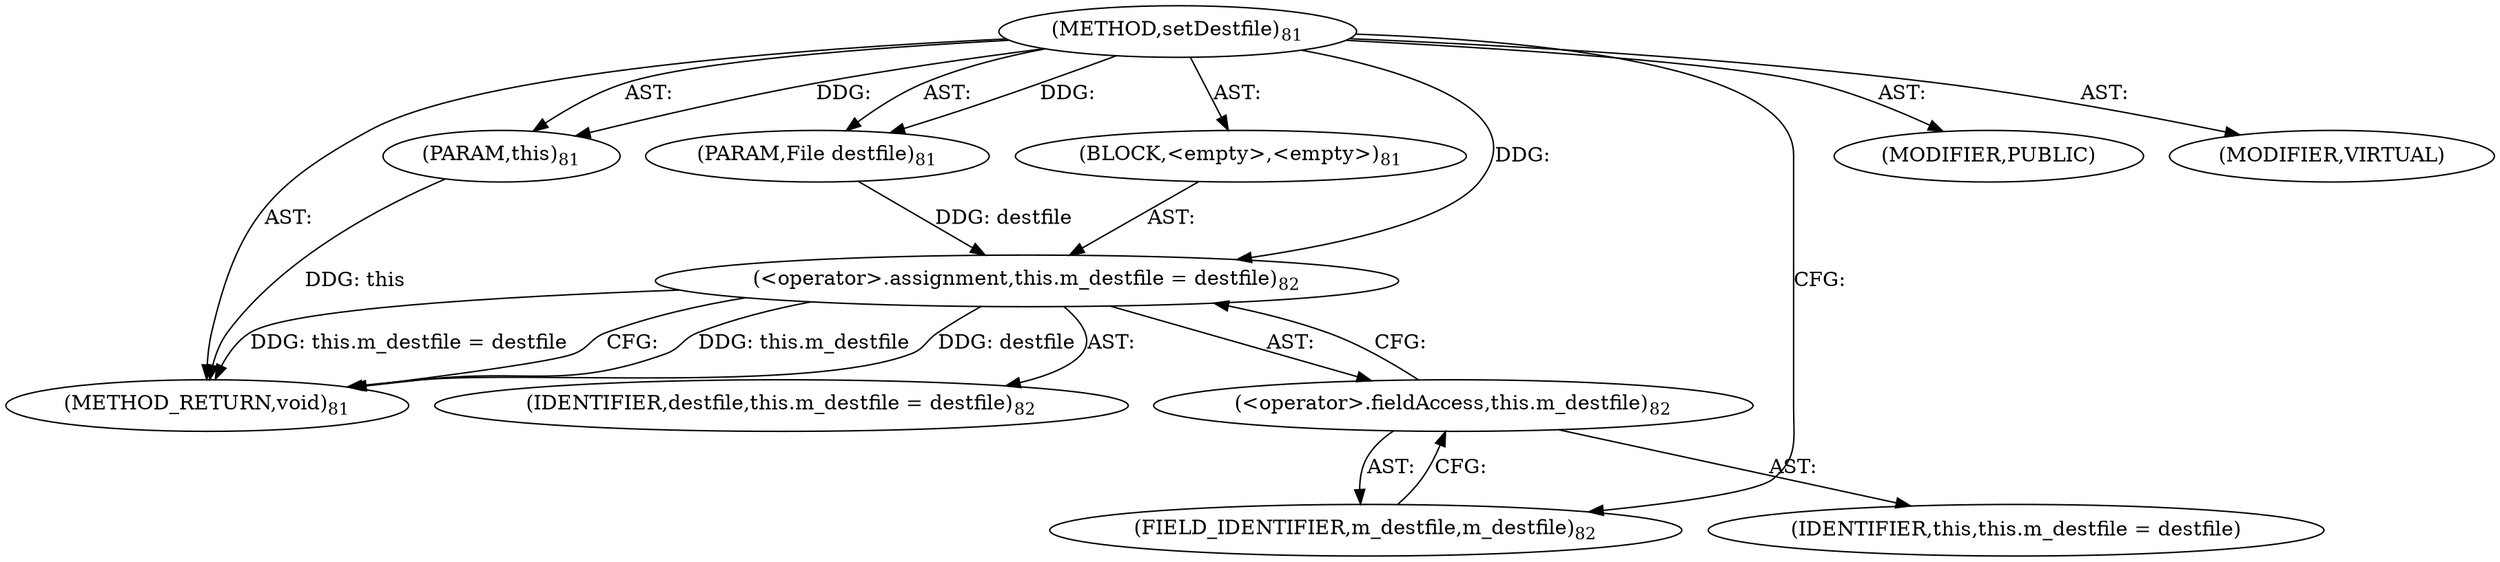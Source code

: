 digraph "setDestfile" {  
"111669149697" [label = <(METHOD,setDestfile)<SUB>81</SUB>> ]
"115964116995" [label = <(PARAM,this)<SUB>81</SUB>> ]
"115964116996" [label = <(PARAM,File destfile)<SUB>81</SUB>> ]
"25769803777" [label = <(BLOCK,&lt;empty&gt;,&lt;empty&gt;)<SUB>81</SUB>> ]
"30064771074" [label = <(&lt;operator&gt;.assignment,this.m_destfile = destfile)<SUB>82</SUB>> ]
"30064771075" [label = <(&lt;operator&gt;.fieldAccess,this.m_destfile)<SUB>82</SUB>> ]
"68719476739" [label = <(IDENTIFIER,this,this.m_destfile = destfile)> ]
"55834574849" [label = <(FIELD_IDENTIFIER,m_destfile,m_destfile)<SUB>82</SUB>> ]
"68719476740" [label = <(IDENTIFIER,destfile,this.m_destfile = destfile)<SUB>82</SUB>> ]
"133143986181" [label = <(MODIFIER,PUBLIC)> ]
"133143986182" [label = <(MODIFIER,VIRTUAL)> ]
"128849018881" [label = <(METHOD_RETURN,void)<SUB>81</SUB>> ]
  "111669149697" -> "115964116995"  [ label = "AST: "] 
  "111669149697" -> "115964116996"  [ label = "AST: "] 
  "111669149697" -> "25769803777"  [ label = "AST: "] 
  "111669149697" -> "133143986181"  [ label = "AST: "] 
  "111669149697" -> "133143986182"  [ label = "AST: "] 
  "111669149697" -> "128849018881"  [ label = "AST: "] 
  "25769803777" -> "30064771074"  [ label = "AST: "] 
  "30064771074" -> "30064771075"  [ label = "AST: "] 
  "30064771074" -> "68719476740"  [ label = "AST: "] 
  "30064771075" -> "68719476739"  [ label = "AST: "] 
  "30064771075" -> "55834574849"  [ label = "AST: "] 
  "30064771074" -> "128849018881"  [ label = "CFG: "] 
  "30064771075" -> "30064771074"  [ label = "CFG: "] 
  "55834574849" -> "30064771075"  [ label = "CFG: "] 
  "111669149697" -> "55834574849"  [ label = "CFG: "] 
  "115964116995" -> "128849018881"  [ label = "DDG: this"] 
  "30064771074" -> "128849018881"  [ label = "DDG: this.m_destfile"] 
  "30064771074" -> "128849018881"  [ label = "DDG: destfile"] 
  "30064771074" -> "128849018881"  [ label = "DDG: this.m_destfile = destfile"] 
  "111669149697" -> "115964116995"  [ label = "DDG: "] 
  "111669149697" -> "115964116996"  [ label = "DDG: "] 
  "115964116996" -> "30064771074"  [ label = "DDG: destfile"] 
  "111669149697" -> "30064771074"  [ label = "DDG: "] 
}
